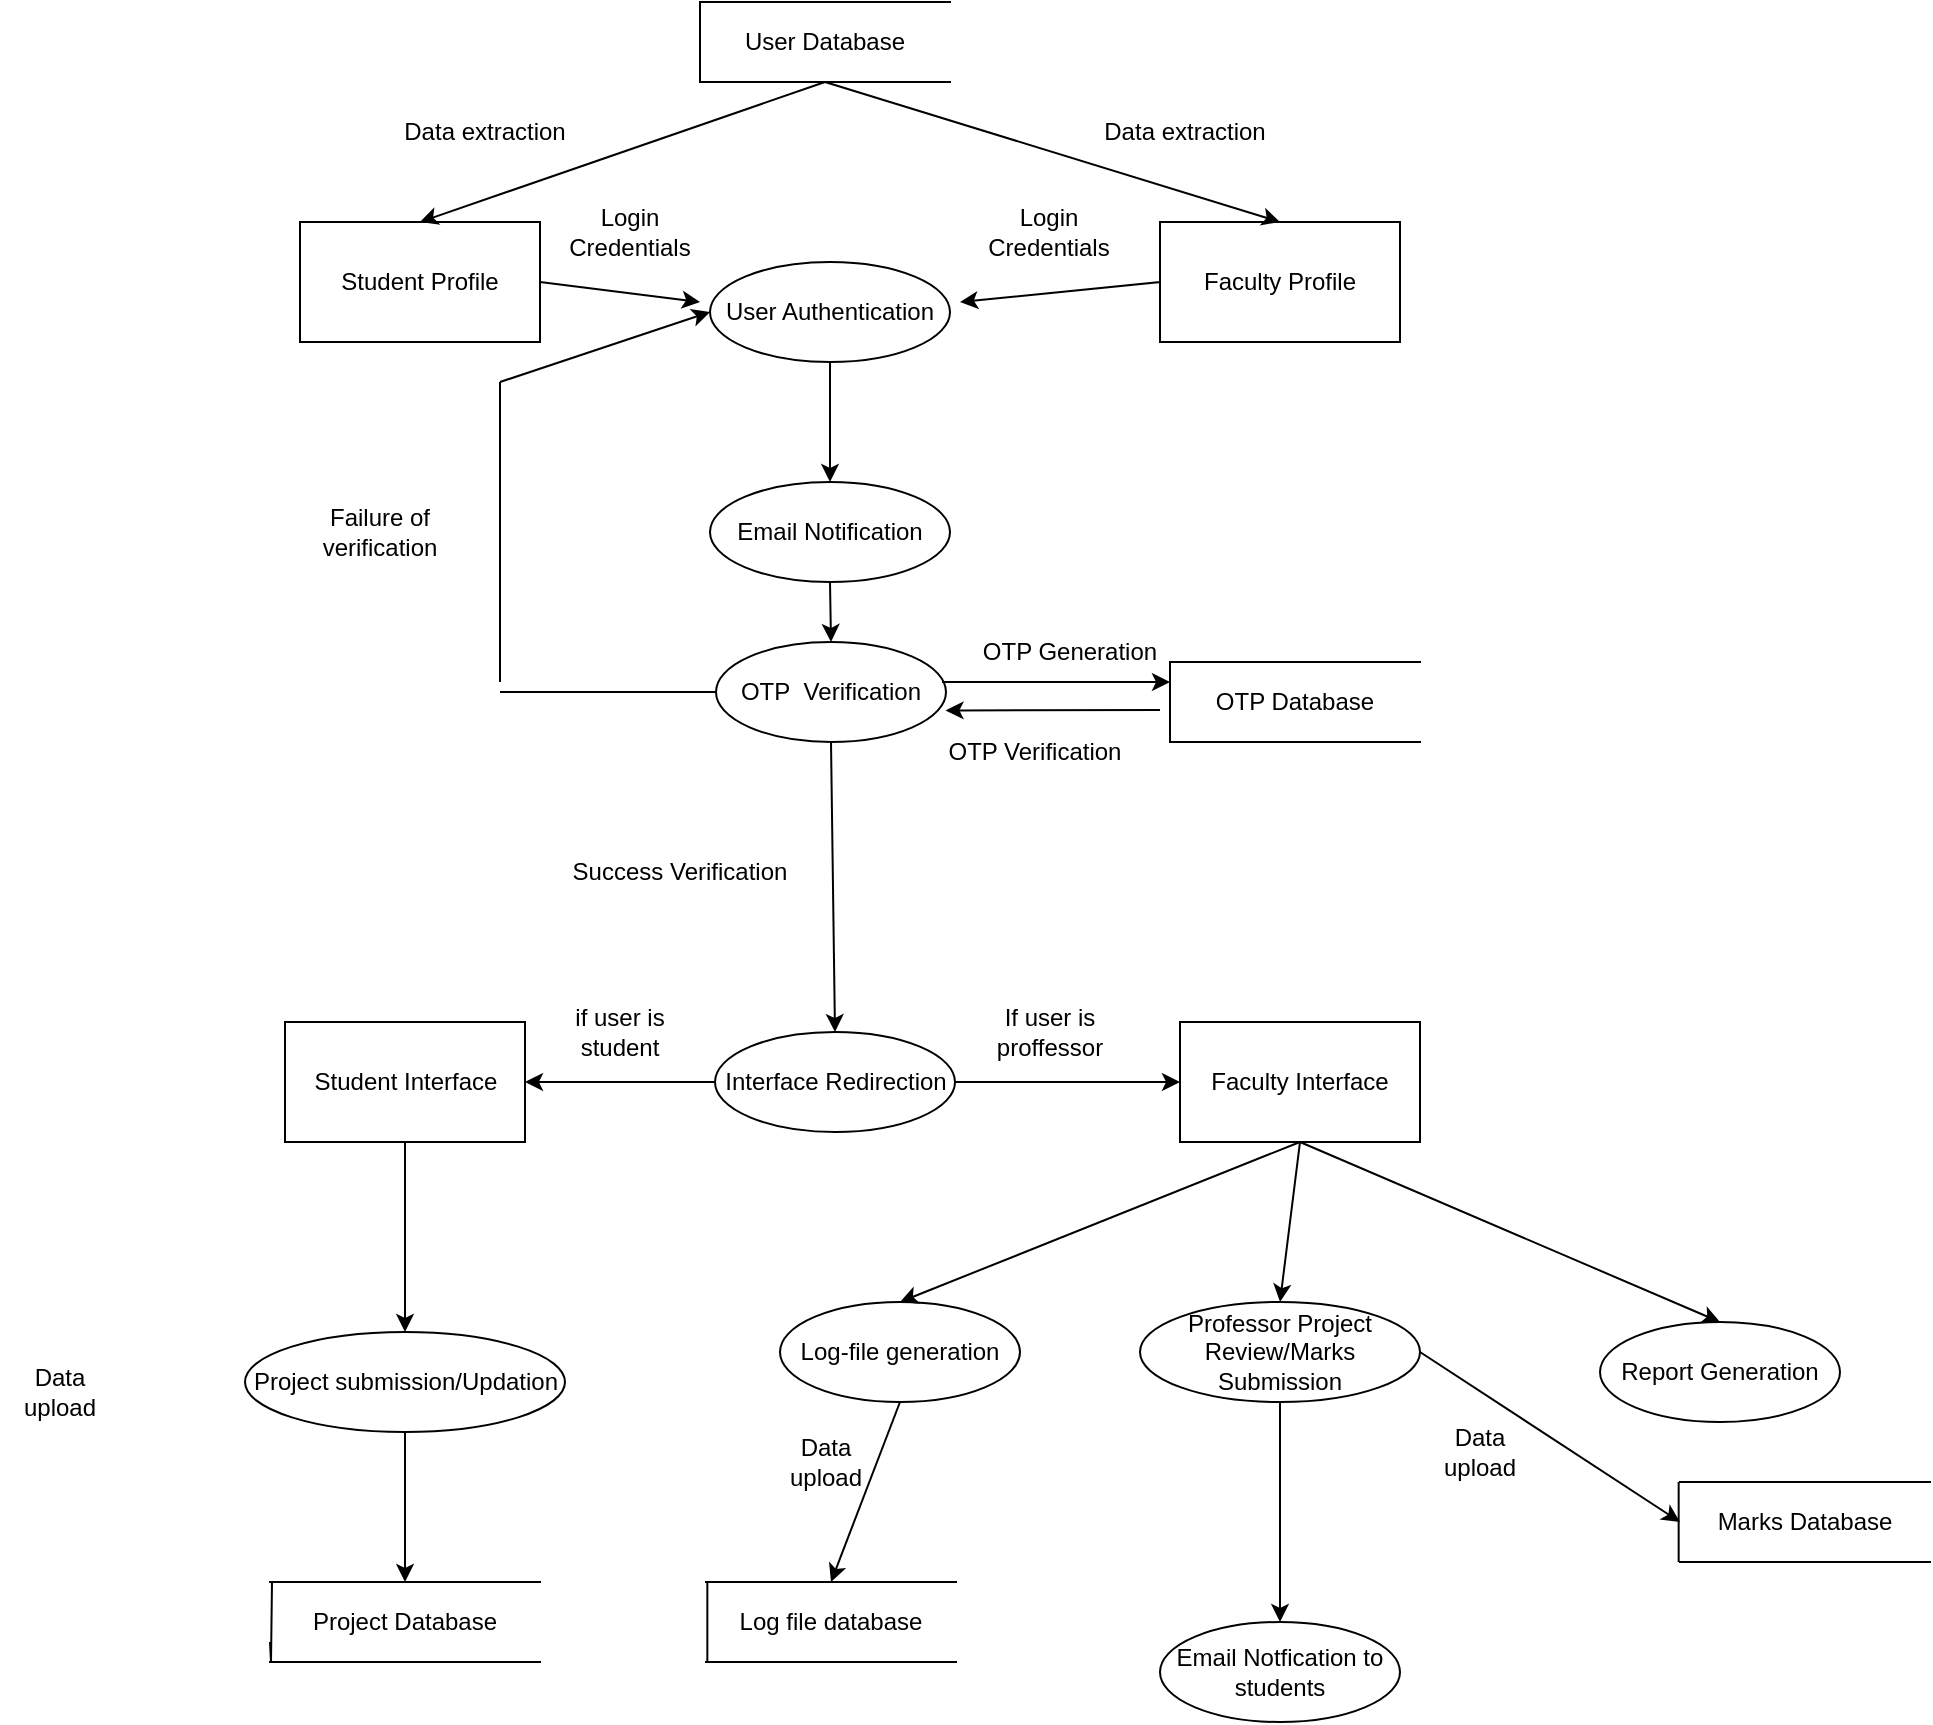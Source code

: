 <mxfile version="24.7.7">
  <diagram name="Page-1" id="P-hKMVtYam3UT6XTQ_Xq">
    <mxGraphModel dx="1720" dy="1843" grid="1" gridSize="10" guides="1" tooltips="1" connect="1" arrows="1" fold="1" page="1" pageScale="1" pageWidth="850" pageHeight="1100" math="0" shadow="0">
      <root>
        <mxCell id="0" />
        <mxCell id="1" parent="0" />
        <mxCell id="5QyX-J9WqejbtlyMFyVM-2" value="Student Interface" style="rounded=0;whiteSpace=wrap;html=1;" parent="1" vertex="1">
          <mxGeometry x="152.5" y="400" width="120" height="60" as="geometry" />
        </mxCell>
        <mxCell id="5QyX-J9WqejbtlyMFyVM-4" value="Student Profile" style="rounded=0;whiteSpace=wrap;html=1;" parent="1" vertex="1">
          <mxGeometry x="160" width="120" height="60" as="geometry" />
        </mxCell>
        <mxCell id="5QyX-J9WqejbtlyMFyVM-5" value="Faculty Profile" style="rounded=0;whiteSpace=wrap;html=1;" parent="1" vertex="1">
          <mxGeometry x="590" width="120" height="60" as="geometry" />
        </mxCell>
        <mxCell id="5QyX-J9WqejbtlyMFyVM-7" value="" style="endArrow=classic;html=1;rounded=0;exitX=1;exitY=0.5;exitDx=0;exitDy=0;" parent="1" source="5QyX-J9WqejbtlyMFyVM-4" edge="1">
          <mxGeometry width="50" height="50" relative="1" as="geometry">
            <mxPoint x="400" y="320" as="sourcePoint" />
            <mxPoint x="360" y="40" as="targetPoint" />
            <Array as="points" />
          </mxGeometry>
        </mxCell>
        <mxCell id="5QyX-J9WqejbtlyMFyVM-9" value="" style="endArrow=classic;html=1;rounded=0;exitX=0;exitY=0.25;exitDx=0;exitDy=0;" parent="1" source="5QyX-J9WqejbtlyMFyVM-5" edge="1">
          <mxGeometry width="50" height="50" relative="1" as="geometry">
            <mxPoint x="510" y="200" as="sourcePoint" />
            <mxPoint x="490" y="40" as="targetPoint" />
            <Array as="points">
              <mxPoint x="590" y="30" />
            </Array>
          </mxGeometry>
        </mxCell>
        <mxCell id="5QyX-J9WqejbtlyMFyVM-26" value="User Authentication" style="ellipse;whiteSpace=wrap;html=1;" parent="1" vertex="1">
          <mxGeometry x="365" y="20" width="120" height="50" as="geometry" />
        </mxCell>
        <mxCell id="5QyX-J9WqejbtlyMFyVM-28" value="OTP&amp;nbsp; Verification" style="ellipse;whiteSpace=wrap;html=1;" parent="1" vertex="1">
          <mxGeometry x="368" y="210" width="115" height="50" as="geometry" />
        </mxCell>
        <mxCell id="5QyX-J9WqejbtlyMFyVM-29" value="" style="endArrow=classic;html=1;rounded=0;exitX=0.5;exitY=1;exitDx=0;exitDy=0;" parent="1" source="5QyX-J9WqejbtlyMFyVM-26" edge="1">
          <mxGeometry width="50" height="50" relative="1" as="geometry">
            <mxPoint x="390" y="240" as="sourcePoint" />
            <mxPoint x="425" y="130" as="targetPoint" />
          </mxGeometry>
        </mxCell>
        <mxCell id="5QyX-J9WqejbtlyMFyVM-30" value="" style="endArrow=classic;html=1;rounded=0;exitX=0;exitY=0.5;exitDx=0;exitDy=0;" parent="1" source="5QyX-J9WqejbtlyMFyVM-45" target="5QyX-J9WqejbtlyMFyVM-2" edge="1">
          <mxGeometry width="50" height="50" relative="1" as="geometry">
            <mxPoint x="330" y="270" as="sourcePoint" />
            <mxPoint x="440" y="250" as="targetPoint" />
          </mxGeometry>
        </mxCell>
        <mxCell id="5QyX-J9WqejbtlyMFyVM-31" value="" style="endArrow=classic;html=1;rounded=0;exitX=1;exitY=0.5;exitDx=0;exitDy=0;entryX=0;entryY=0.5;entryDx=0;entryDy=0;" parent="1" source="5QyX-J9WqejbtlyMFyVM-45" target="5QyX-J9WqejbtlyMFyVM-32" edge="1">
          <mxGeometry width="50" height="50" relative="1" as="geometry">
            <mxPoint x="530" y="270" as="sourcePoint" />
            <mxPoint x="650" y="300" as="targetPoint" />
          </mxGeometry>
        </mxCell>
        <mxCell id="5QyX-J9WqejbtlyMFyVM-32" value="Faculty Interface" style="rounded=0;whiteSpace=wrap;html=1;" parent="1" vertex="1">
          <mxGeometry x="600" y="400" width="120" height="60" as="geometry" />
        </mxCell>
        <mxCell id="5QyX-J9WqejbtlyMFyVM-33" value="Email Notification" style="ellipse;whiteSpace=wrap;html=1;" parent="1" vertex="1">
          <mxGeometry x="365" y="130" width="120" height="50" as="geometry" />
        </mxCell>
        <mxCell id="5QyX-J9WqejbtlyMFyVM-34" value="" style="endArrow=classic;html=1;rounded=0;exitX=0.5;exitY=1;exitDx=0;exitDy=0;entryX=0.5;entryY=0;entryDx=0;entryDy=0;" parent="1" source="5QyX-J9WqejbtlyMFyVM-33" target="5QyX-J9WqejbtlyMFyVM-28" edge="1">
          <mxGeometry width="50" height="50" relative="1" as="geometry">
            <mxPoint x="480" y="200" as="sourcePoint" />
            <mxPoint x="530" y="150" as="targetPoint" />
          </mxGeometry>
        </mxCell>
        <mxCell id="5QyX-J9WqejbtlyMFyVM-35" value="Project submission/Updation" style="ellipse;whiteSpace=wrap;html=1;" parent="1" vertex="1">
          <mxGeometry x="132.5" y="555" width="160" height="50" as="geometry" />
        </mxCell>
        <mxCell id="5QyX-J9WqejbtlyMFyVM-36" value="" style="endArrow=classic;html=1;rounded=0;exitX=0.5;exitY=1;exitDx=0;exitDy=0;" parent="1" source="5QyX-J9WqejbtlyMFyVM-2" target="5QyX-J9WqejbtlyMFyVM-35" edge="1">
          <mxGeometry width="50" height="50" relative="1" as="geometry">
            <mxPoint x="400" y="510" as="sourcePoint" />
            <mxPoint x="450" y="460" as="targetPoint" />
          </mxGeometry>
        </mxCell>
        <mxCell id="5QyX-J9WqejbtlyMFyVM-37" value="Log-file generation" style="ellipse;whiteSpace=wrap;html=1;" parent="1" vertex="1">
          <mxGeometry x="400" y="540" width="120" height="50" as="geometry" />
        </mxCell>
        <mxCell id="5QyX-J9WqejbtlyMFyVM-38" value="Professor Project Review/Marks Submission" style="ellipse;whiteSpace=wrap;html=1;" parent="1" vertex="1">
          <mxGeometry x="580" y="540" width="140" height="50" as="geometry" />
        </mxCell>
        <mxCell id="5QyX-J9WqejbtlyMFyVM-39" value="Report Generation" style="ellipse;whiteSpace=wrap;html=1;" parent="1" vertex="1">
          <mxGeometry x="810" y="550" width="120" height="50" as="geometry" />
        </mxCell>
        <mxCell id="5QyX-J9WqejbtlyMFyVM-40" value="" style="endArrow=classic;html=1;rounded=0;entryX=0.5;entryY=0;entryDx=0;entryDy=0;exitX=0.5;exitY=1;exitDx=0;exitDy=0;" parent="1" source="5QyX-J9WqejbtlyMFyVM-32" target="5QyX-J9WqejbtlyMFyVM-37" edge="1">
          <mxGeometry width="50" height="50" relative="1" as="geometry">
            <mxPoint x="510" y="480" as="sourcePoint" />
            <mxPoint x="560" y="430" as="targetPoint" />
          </mxGeometry>
        </mxCell>
        <mxCell id="5QyX-J9WqejbtlyMFyVM-41" value="" style="endArrow=classic;html=1;rounded=0;entryX=0.5;entryY=0;entryDx=0;entryDy=0;exitX=0.5;exitY=1;exitDx=0;exitDy=0;" parent="1" source="5QyX-J9WqejbtlyMFyVM-32" target="5QyX-J9WqejbtlyMFyVM-38" edge="1">
          <mxGeometry width="50" height="50" relative="1" as="geometry">
            <mxPoint x="510" y="480" as="sourcePoint" />
            <mxPoint x="560" y="430" as="targetPoint" />
          </mxGeometry>
        </mxCell>
        <mxCell id="5QyX-J9WqejbtlyMFyVM-42" value="" style="endArrow=classic;html=1;rounded=0;entryX=0.5;entryY=0;entryDx=0;entryDy=0;exitX=0.5;exitY=1;exitDx=0;exitDy=0;" parent="1" target="5QyX-J9WqejbtlyMFyVM-39" edge="1" source="5QyX-J9WqejbtlyMFyVM-32">
          <mxGeometry width="50" height="50" relative="1" as="geometry">
            <mxPoint x="650" y="360" as="sourcePoint" />
            <mxPoint x="560" y="430" as="targetPoint" />
          </mxGeometry>
        </mxCell>
        <mxCell id="5QyX-J9WqejbtlyMFyVM-43" value="" style="endArrow=classic;html=1;rounded=0;exitX=0.5;exitY=1;exitDx=0;exitDy=0;" parent="1" source="5QyX-J9WqejbtlyMFyVM-38" target="5QyX-J9WqejbtlyMFyVM-44" edge="1">
          <mxGeometry width="50" height="50" relative="1" as="geometry">
            <mxPoint x="600" y="500" as="sourcePoint" />
            <mxPoint x="650" y="630" as="targetPoint" />
          </mxGeometry>
        </mxCell>
        <mxCell id="5QyX-J9WqejbtlyMFyVM-44" value="Email Notfication to students" style="ellipse;whiteSpace=wrap;html=1;" parent="1" vertex="1">
          <mxGeometry x="590" y="700" width="120" height="50" as="geometry" />
        </mxCell>
        <mxCell id="5QyX-J9WqejbtlyMFyVM-45" value="Interface Redirection" style="ellipse;whiteSpace=wrap;html=1;" parent="1" vertex="1">
          <mxGeometry x="367.5" y="405" width="120" height="50" as="geometry" />
        </mxCell>
        <mxCell id="5QyX-J9WqejbtlyMFyVM-46" value="" style="endArrow=classic;html=1;rounded=0;entryX=0.5;entryY=0;entryDx=0;entryDy=0;exitX=0.5;exitY=1;exitDx=0;exitDy=0;" parent="1" source="5QyX-J9WqejbtlyMFyVM-28" target="5QyX-J9WqejbtlyMFyVM-45" edge="1">
          <mxGeometry width="50" height="50" relative="1" as="geometry">
            <mxPoint x="670" y="330" as="sourcePoint" />
            <mxPoint x="720" y="280" as="targetPoint" />
          </mxGeometry>
        </mxCell>
        <mxCell id="5QyX-J9WqejbtlyMFyVM-47" value="User Database" style="shape=partialRectangle;whiteSpace=wrap;html=1;left=0;right=0;fillColor=none;" parent="1" vertex="1">
          <mxGeometry x="360" y="-110" width="125" height="40" as="geometry" />
        </mxCell>
        <mxCell id="5QyX-J9WqejbtlyMFyVM-48" value="" style="endArrow=none;html=1;rounded=0;" parent="1" edge="1">
          <mxGeometry width="50" height="50" relative="1" as="geometry">
            <mxPoint x="360" y="-70" as="sourcePoint" />
            <mxPoint x="360" y="-110" as="targetPoint" />
          </mxGeometry>
        </mxCell>
        <mxCell id="5QyX-J9WqejbtlyMFyVM-49" value="Project Database" style="shape=partialRectangle;whiteSpace=wrap;html=1;left=0;right=0;fillColor=none;" parent="1" vertex="1">
          <mxGeometry x="145" y="680" width="135" height="40" as="geometry" />
        </mxCell>
        <mxCell id="5QyX-J9WqejbtlyMFyVM-50" value="" style="endArrow=none;html=1;rounded=0;" parent="1" edge="1">
          <mxGeometry width="50" height="50" relative="1" as="geometry">
            <mxPoint x="145" y="710" as="sourcePoint" />
            <mxPoint x="146" y="680" as="targetPoint" />
            <Array as="points">
              <mxPoint x="145.5" y="720" />
            </Array>
          </mxGeometry>
        </mxCell>
        <mxCell id="5QyX-J9WqejbtlyMFyVM-51" value="Marks Database" style="shape=partialRectangle;whiteSpace=wrap;html=1;left=0;right=0;fillColor=none;" parent="1" vertex="1">
          <mxGeometry x="850" y="630" width="125" height="40" as="geometry" />
        </mxCell>
        <mxCell id="5QyX-J9WqejbtlyMFyVM-52" value="" style="endArrow=none;html=1;rounded=0;" parent="1" edge="1">
          <mxGeometry width="50" height="50" relative="1" as="geometry">
            <mxPoint x="849.33" y="670" as="sourcePoint" />
            <mxPoint x="849.33" y="630" as="targetPoint" />
          </mxGeometry>
        </mxCell>
        <mxCell id="5QyX-J9WqejbtlyMFyVM-53" value="OTP Database" style="shape=partialRectangle;whiteSpace=wrap;html=1;left=0;right=0;fillColor=none;" parent="1" vertex="1">
          <mxGeometry x="595" y="220" width="125" height="40" as="geometry" />
        </mxCell>
        <mxCell id="5QyX-J9WqejbtlyMFyVM-54" value="" style="endArrow=none;html=1;rounded=0;" parent="1" edge="1">
          <mxGeometry width="50" height="50" relative="1" as="geometry">
            <mxPoint x="595" y="260" as="sourcePoint" />
            <mxPoint x="595" y="220" as="targetPoint" />
          </mxGeometry>
        </mxCell>
        <mxCell id="5QyX-J9WqejbtlyMFyVM-55" value="" style="endArrow=classic;html=1;rounded=0;entryX=0.5;entryY=0;entryDx=0;entryDy=0;exitX=0.5;exitY=1;exitDx=0;exitDy=0;" parent="1" source="5QyX-J9WqejbtlyMFyVM-47" target="5QyX-J9WqejbtlyMFyVM-4" edge="1">
          <mxGeometry width="50" height="50" relative="1" as="geometry">
            <mxPoint x="670" y="160" as="sourcePoint" />
            <mxPoint x="720" y="110" as="targetPoint" />
          </mxGeometry>
        </mxCell>
        <mxCell id="5QyX-J9WqejbtlyMFyVM-56" value="" style="endArrow=classic;html=1;rounded=0;entryX=0.5;entryY=0;entryDx=0;entryDy=0;exitX=0.5;exitY=1;exitDx=0;exitDy=0;" parent="1" source="5QyX-J9WqejbtlyMFyVM-47" target="5QyX-J9WqejbtlyMFyVM-5" edge="1">
          <mxGeometry width="50" height="50" relative="1" as="geometry">
            <mxPoint x="670" y="160" as="sourcePoint" />
            <mxPoint x="720" y="110" as="targetPoint" />
          </mxGeometry>
        </mxCell>
        <mxCell id="5QyX-J9WqejbtlyMFyVM-57" value="" style="endArrow=classic;html=1;rounded=0;entryX=0;entryY=0.25;entryDx=0;entryDy=0;" parent="1" target="5QyX-J9WqejbtlyMFyVM-53" edge="1">
          <mxGeometry width="50" height="50" relative="1" as="geometry">
            <mxPoint x="481" y="230" as="sourcePoint" />
            <mxPoint x="720" y="210" as="targetPoint" />
          </mxGeometry>
        </mxCell>
        <mxCell id="5QyX-J9WqejbtlyMFyVM-58" value="" style="endArrow=classic;html=1;rounded=0;entryX=0.998;entryY=0.684;entryDx=0;entryDy=0;entryPerimeter=0;" parent="1" target="5QyX-J9WqejbtlyMFyVM-28" edge="1">
          <mxGeometry width="50" height="50" relative="1" as="geometry">
            <mxPoint x="590" y="244" as="sourcePoint" />
            <mxPoint x="680" y="300" as="targetPoint" />
          </mxGeometry>
        </mxCell>
        <mxCell id="5QyX-J9WqejbtlyMFyVM-59" value="OTP Generation" style="text;html=1;align=center;verticalAlign=middle;whiteSpace=wrap;rounded=0;" parent="1" vertex="1">
          <mxGeometry x="500" y="200" width="90" height="30" as="geometry" />
        </mxCell>
        <mxCell id="5QyX-J9WqejbtlyMFyVM-60" value="OTP Verification" style="text;html=1;align=center;verticalAlign=middle;whiteSpace=wrap;rounded=0;" parent="1" vertex="1">
          <mxGeometry x="480" y="250" width="95" height="30" as="geometry" />
        </mxCell>
        <mxCell id="5QyX-J9WqejbtlyMFyVM-61" value="" style="endArrow=classic;html=1;rounded=0;entryX=0.5;entryY=0;entryDx=0;entryDy=0;exitX=0.5;exitY=1;exitDx=0;exitDy=0;" parent="1" source="5QyX-J9WqejbtlyMFyVM-35" target="5QyX-J9WqejbtlyMFyVM-49" edge="1">
          <mxGeometry width="50" height="50" relative="1" as="geometry">
            <mxPoint x="630" y="400" as="sourcePoint" />
            <mxPoint x="680" y="350" as="targetPoint" />
          </mxGeometry>
        </mxCell>
        <mxCell id="5QyX-J9WqejbtlyMFyVM-62" value="" style="endArrow=classic;html=1;rounded=0;exitX=1;exitY=0.5;exitDx=0;exitDy=0;" parent="1" source="5QyX-J9WqejbtlyMFyVM-38" edge="1">
          <mxGeometry width="50" height="50" relative="1" as="geometry">
            <mxPoint x="610" y="500" as="sourcePoint" />
            <mxPoint x="850" y="650" as="targetPoint" />
          </mxGeometry>
        </mxCell>
        <mxCell id="5QyX-J9WqejbtlyMFyVM-63" value="Log file database" style="shape=partialRectangle;whiteSpace=wrap;html=1;left=0;right=0;fillColor=none;" parent="1" vertex="1">
          <mxGeometry x="363" y="680" width="125" height="40" as="geometry" />
        </mxCell>
        <mxCell id="5QyX-J9WqejbtlyMFyVM-64" value="" style="endArrow=none;html=1;rounded=0;" parent="1" edge="1">
          <mxGeometry width="50" height="50" relative="1" as="geometry">
            <mxPoint x="363.67" y="720" as="sourcePoint" />
            <mxPoint x="363.67" y="680" as="targetPoint" />
          </mxGeometry>
        </mxCell>
        <mxCell id="5QyX-J9WqejbtlyMFyVM-65" value="" style="endArrow=classic;html=1;rounded=0;entryX=0.5;entryY=0;entryDx=0;entryDy=0;exitX=0.5;exitY=1;exitDx=0;exitDy=0;" parent="1" source="5QyX-J9WqejbtlyMFyVM-37" target="5QyX-J9WqejbtlyMFyVM-63" edge="1">
          <mxGeometry width="50" height="50" relative="1" as="geometry">
            <mxPoint x="610" y="440" as="sourcePoint" />
            <mxPoint x="660" y="390" as="targetPoint" />
          </mxGeometry>
        </mxCell>
        <mxCell id="5QyX-J9WqejbtlyMFyVM-66" value="Data extraction" style="text;html=1;align=center;verticalAlign=middle;whiteSpace=wrap;rounded=0;" parent="1" vertex="1">
          <mxGeometry x="210" y="-60" width="85" height="30" as="geometry" />
        </mxCell>
        <mxCell id="5QyX-J9WqejbtlyMFyVM-67" value="Data extraction" style="text;html=1;align=center;verticalAlign=middle;whiteSpace=wrap;rounded=0;" parent="1" vertex="1">
          <mxGeometry x="560" y="-60" width="85" height="30" as="geometry" />
        </mxCell>
        <mxCell id="5QyX-J9WqejbtlyMFyVM-69" value="Data upload" style="text;html=1;align=center;verticalAlign=middle;whiteSpace=wrap;rounded=0;" parent="1" vertex="1">
          <mxGeometry x="10" y="570" width="60" height="30" as="geometry" />
        </mxCell>
        <mxCell id="5QyX-J9WqejbtlyMFyVM-70" value="Data upload" style="text;html=1;align=center;verticalAlign=middle;whiteSpace=wrap;rounded=0;" parent="1" vertex="1">
          <mxGeometry x="392.5" y="605" width="60" height="30" as="geometry" />
        </mxCell>
        <mxCell id="5QyX-J9WqejbtlyMFyVM-71" value="Data upload" style="text;html=1;align=center;verticalAlign=middle;whiteSpace=wrap;rounded=0;" parent="1" vertex="1">
          <mxGeometry x="720" y="600" width="60" height="30" as="geometry" />
        </mxCell>
        <mxCell id="DyBYl-gSUCOmaVxTaAqi-1" value="Login Credentials" style="text;html=1;align=center;verticalAlign=middle;whiteSpace=wrap;rounded=0;" vertex="1" parent="1">
          <mxGeometry x="487.5" y="-10" width="92.5" height="30" as="geometry" />
        </mxCell>
        <mxCell id="DyBYl-gSUCOmaVxTaAqi-2" value="Login Credentials" style="text;html=1;align=center;verticalAlign=middle;whiteSpace=wrap;rounded=0;" vertex="1" parent="1">
          <mxGeometry x="290" y="-10" width="70" height="30" as="geometry" />
        </mxCell>
        <mxCell id="DyBYl-gSUCOmaVxTaAqi-3" value="if user is student" style="text;html=1;align=center;verticalAlign=middle;whiteSpace=wrap;rounded=0;" vertex="1" parent="1">
          <mxGeometry x="280" y="390" width="80" height="30" as="geometry" />
        </mxCell>
        <mxCell id="DyBYl-gSUCOmaVxTaAqi-5" value="If user is proffessor" style="text;html=1;align=center;verticalAlign=middle;whiteSpace=wrap;rounded=0;" vertex="1" parent="1">
          <mxGeometry x="490" y="390" width="90" height="30" as="geometry" />
        </mxCell>
        <mxCell id="DyBYl-gSUCOmaVxTaAqi-10" value="" style="endArrow=classic;html=1;rounded=0;entryX=0;entryY=0.5;entryDx=0;entryDy=0;" edge="1" parent="1" target="5QyX-J9WqejbtlyMFyVM-26">
          <mxGeometry width="50" height="50" relative="1" as="geometry">
            <mxPoint x="260" y="80" as="sourcePoint" />
            <mxPoint x="840" y="110" as="targetPoint" />
          </mxGeometry>
        </mxCell>
        <mxCell id="DyBYl-gSUCOmaVxTaAqi-11" value="" style="endArrow=none;html=1;rounded=0;entryX=0;entryY=0.5;entryDx=0;entryDy=0;" edge="1" parent="1" target="5QyX-J9WqejbtlyMFyVM-28">
          <mxGeometry width="50" height="50" relative="1" as="geometry">
            <mxPoint x="260" y="235" as="sourcePoint" />
            <mxPoint x="840" y="60" as="targetPoint" />
          </mxGeometry>
        </mxCell>
        <mxCell id="DyBYl-gSUCOmaVxTaAqi-13" value="Failure of verification" style="text;html=1;align=center;verticalAlign=middle;whiteSpace=wrap;rounded=0;" vertex="1" parent="1">
          <mxGeometry x="150" y="140" width="100" height="30" as="geometry" />
        </mxCell>
        <mxCell id="DyBYl-gSUCOmaVxTaAqi-15" value="" style="endArrow=none;html=1;rounded=0;" edge="1" parent="1">
          <mxGeometry width="50" height="50" relative="1" as="geometry">
            <mxPoint x="260" y="230" as="sourcePoint" />
            <mxPoint x="260" y="80" as="targetPoint" />
          </mxGeometry>
        </mxCell>
        <mxCell id="DyBYl-gSUCOmaVxTaAqi-17" value="Success Verification" style="text;html=1;align=center;verticalAlign=middle;whiteSpace=wrap;rounded=0;" vertex="1" parent="1">
          <mxGeometry x="295" y="310" width="110" height="30" as="geometry" />
        </mxCell>
      </root>
    </mxGraphModel>
  </diagram>
</mxfile>
